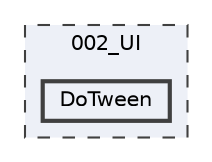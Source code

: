 digraph "002_UI/DoTween"
{
 // LATEX_PDF_SIZE
  bgcolor="transparent";
  edge [fontname=Helvetica,fontsize=10,labelfontname=Helvetica,labelfontsize=10];
  node [fontname=Helvetica,fontsize=10,shape=box,height=0.2,width=0.4];
  compound=true
  subgraph clusterdir_7c99f2a1ff81663d3f3b54142ef80e6d {
    graph [ bgcolor="#edf0f7", pencolor="grey25", label="002_UI", fontname=Helvetica,fontsize=10 style="filled,dashed", URL="dir_7c99f2a1ff81663d3f3b54142ef80e6d.html",tooltip=""]
  dir_e32e939a37ee46fda005f5a03e6772ad [label="DoTween", fillcolor="#edf0f7", color="grey25", style="filled,bold", URL="dir_e32e939a37ee46fda005f5a03e6772ad.html",tooltip=""];
  }
}
